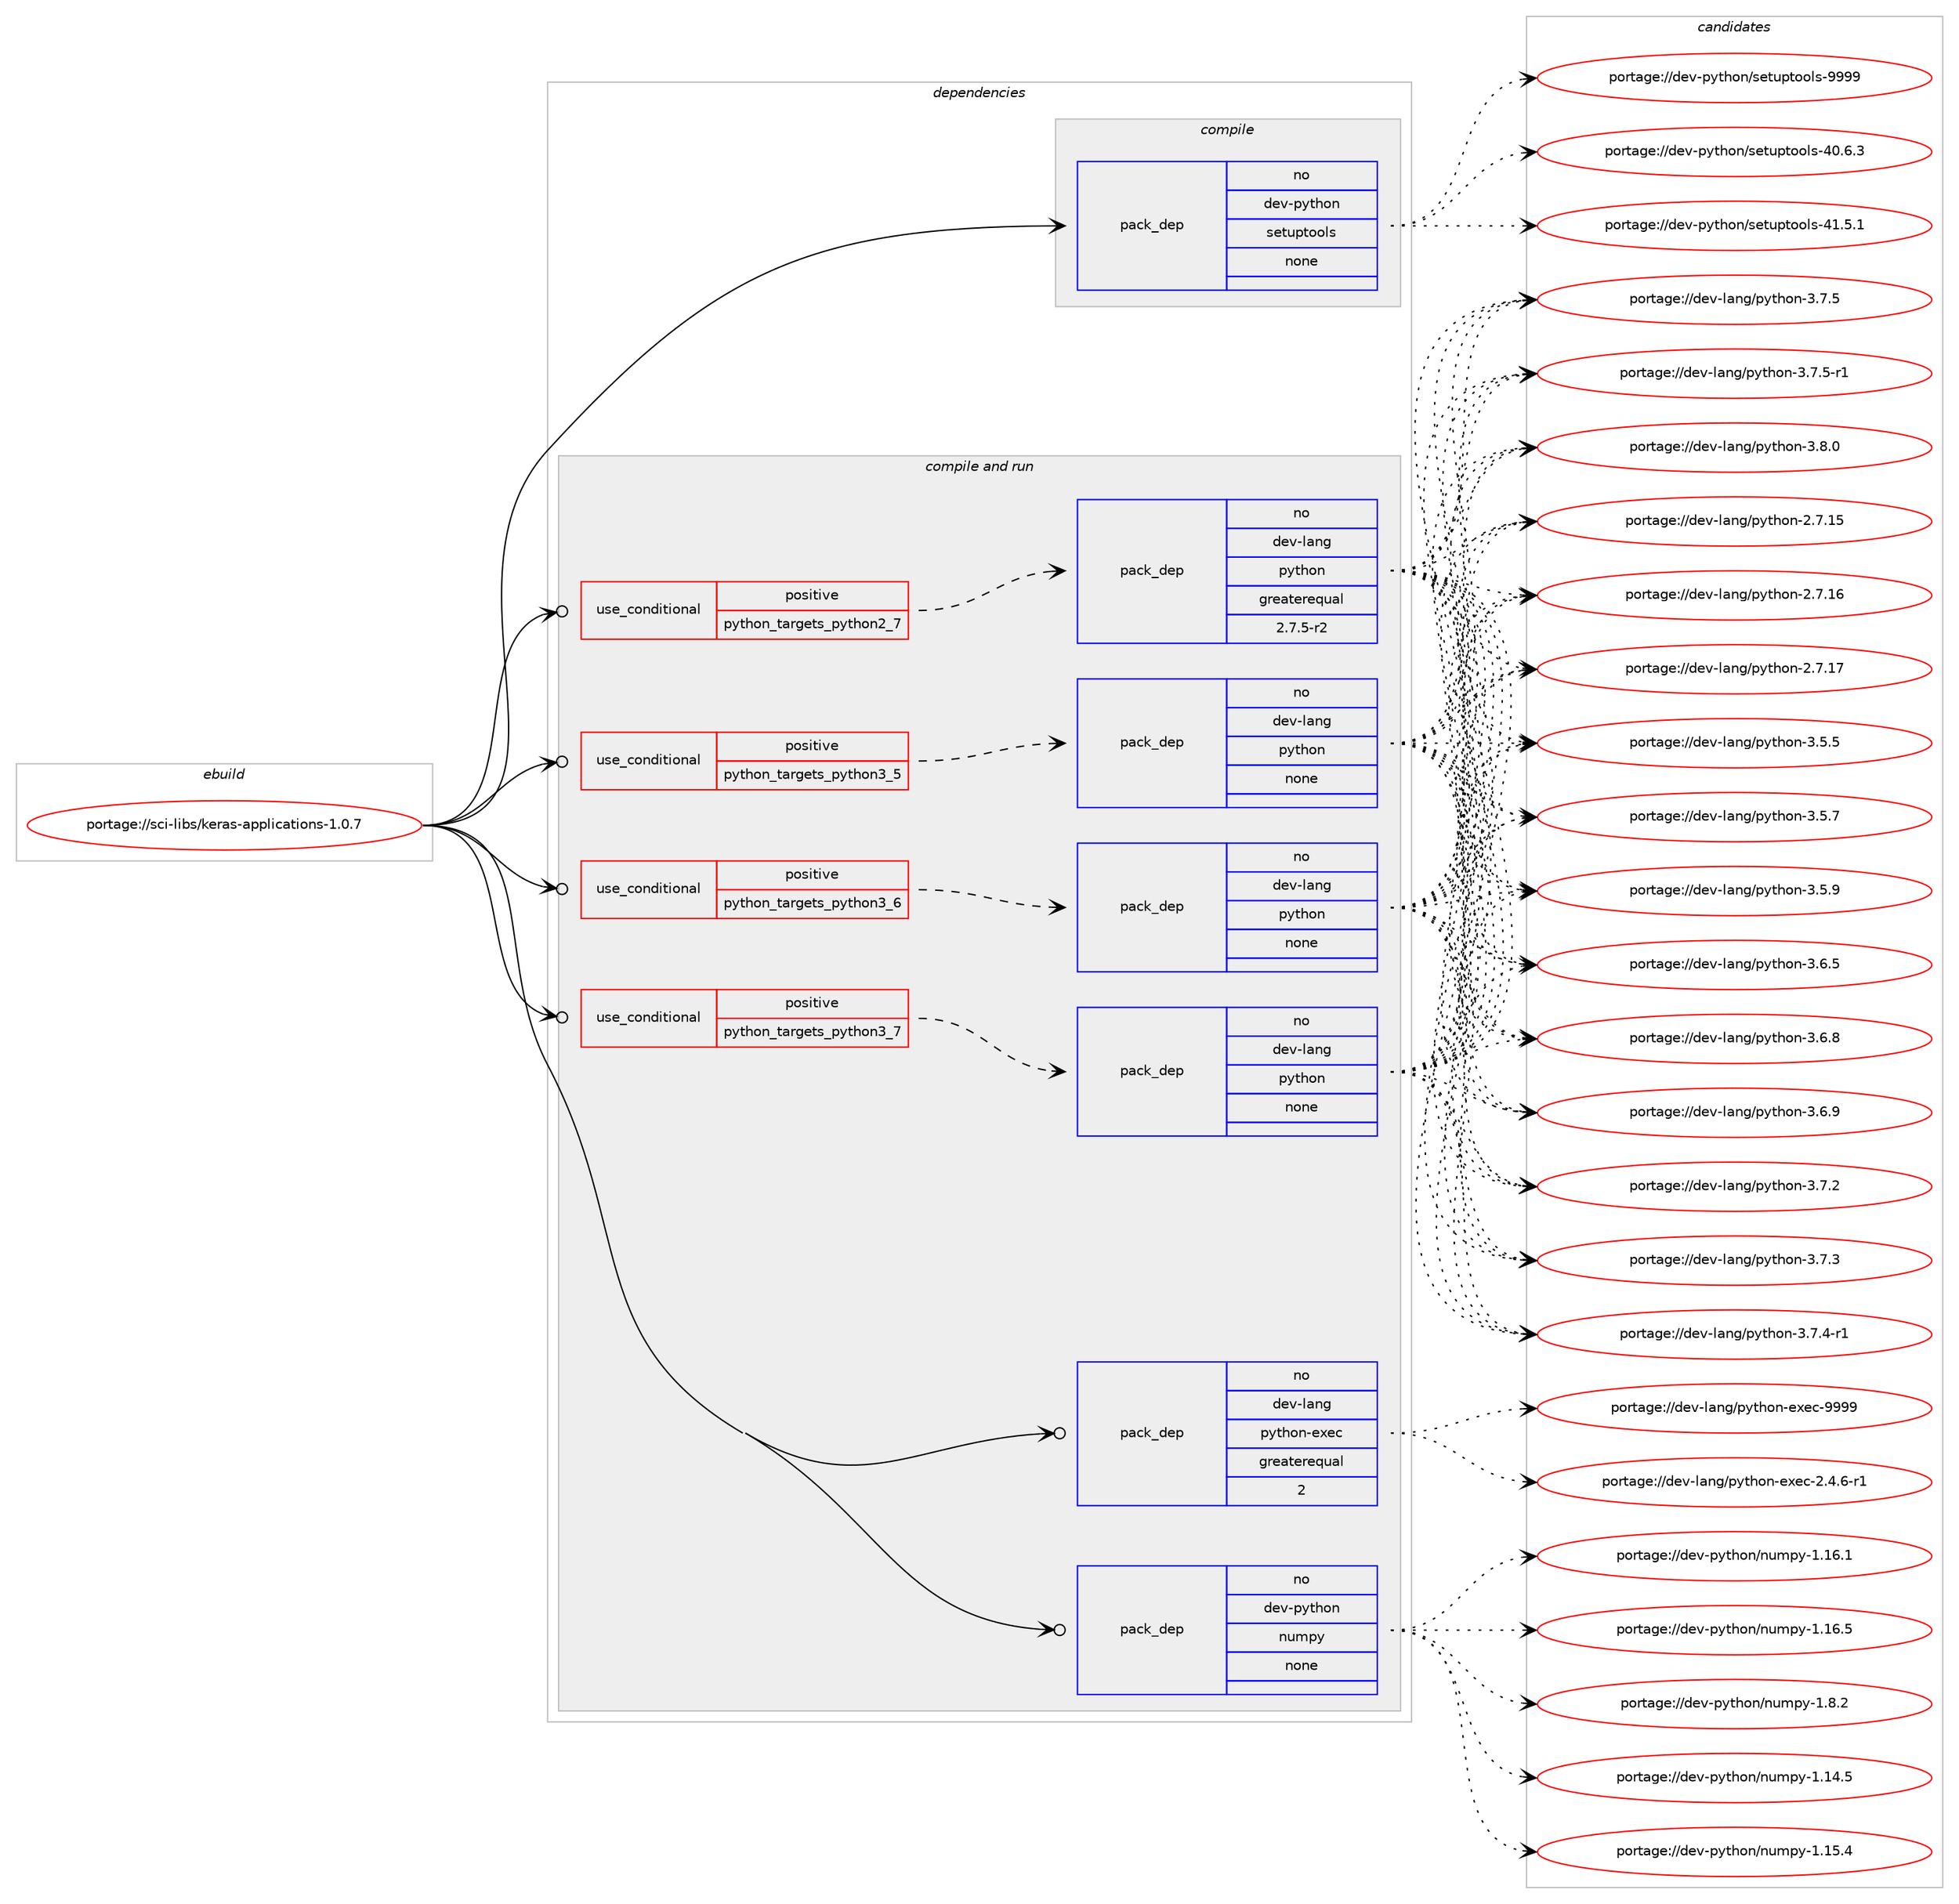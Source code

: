 digraph prolog {

# *************
# Graph options
# *************

newrank=true;
concentrate=true;
compound=true;
graph [rankdir=LR,fontname=Helvetica,fontsize=10,ranksep=1.5];#, ranksep=2.5, nodesep=0.2];
edge  [arrowhead=vee];
node  [fontname=Helvetica,fontsize=10];

# **********
# The ebuild
# **********

subgraph cluster_leftcol {
color=gray;
rank=same;
label=<<i>ebuild</i>>;
id [label="portage://sci-libs/keras-applications-1.0.7", color=red, width=4, href="../sci-libs/keras-applications-1.0.7.svg"];
}

# ****************
# The dependencies
# ****************

subgraph cluster_midcol {
color=gray;
label=<<i>dependencies</i>>;
subgraph cluster_compile {
fillcolor="#eeeeee";
style=filled;
label=<<i>compile</i>>;
subgraph pack287141 {
dependency390412 [label=<<TABLE BORDER="0" CELLBORDER="1" CELLSPACING="0" CELLPADDING="4" WIDTH="220"><TR><TD ROWSPAN="6" CELLPADDING="30">pack_dep</TD></TR><TR><TD WIDTH="110">no</TD></TR><TR><TD>dev-python</TD></TR><TR><TD>setuptools</TD></TR><TR><TD>none</TD></TR><TR><TD></TD></TR></TABLE>>, shape=none, color=blue];
}
id:e -> dependency390412:w [weight=20,style="solid",arrowhead="vee"];
}
subgraph cluster_compileandrun {
fillcolor="#eeeeee";
style=filled;
label=<<i>compile and run</i>>;
subgraph cond96647 {
dependency390413 [label=<<TABLE BORDER="0" CELLBORDER="1" CELLSPACING="0" CELLPADDING="4"><TR><TD ROWSPAN="3" CELLPADDING="10">use_conditional</TD></TR><TR><TD>positive</TD></TR><TR><TD>python_targets_python2_7</TD></TR></TABLE>>, shape=none, color=red];
subgraph pack287142 {
dependency390414 [label=<<TABLE BORDER="0" CELLBORDER="1" CELLSPACING="0" CELLPADDING="4" WIDTH="220"><TR><TD ROWSPAN="6" CELLPADDING="30">pack_dep</TD></TR><TR><TD WIDTH="110">no</TD></TR><TR><TD>dev-lang</TD></TR><TR><TD>python</TD></TR><TR><TD>greaterequal</TD></TR><TR><TD>2.7.5-r2</TD></TR></TABLE>>, shape=none, color=blue];
}
dependency390413:e -> dependency390414:w [weight=20,style="dashed",arrowhead="vee"];
}
id:e -> dependency390413:w [weight=20,style="solid",arrowhead="odotvee"];
subgraph cond96648 {
dependency390415 [label=<<TABLE BORDER="0" CELLBORDER="1" CELLSPACING="0" CELLPADDING="4"><TR><TD ROWSPAN="3" CELLPADDING="10">use_conditional</TD></TR><TR><TD>positive</TD></TR><TR><TD>python_targets_python3_5</TD></TR></TABLE>>, shape=none, color=red];
subgraph pack287143 {
dependency390416 [label=<<TABLE BORDER="0" CELLBORDER="1" CELLSPACING="0" CELLPADDING="4" WIDTH="220"><TR><TD ROWSPAN="6" CELLPADDING="30">pack_dep</TD></TR><TR><TD WIDTH="110">no</TD></TR><TR><TD>dev-lang</TD></TR><TR><TD>python</TD></TR><TR><TD>none</TD></TR><TR><TD></TD></TR></TABLE>>, shape=none, color=blue];
}
dependency390415:e -> dependency390416:w [weight=20,style="dashed",arrowhead="vee"];
}
id:e -> dependency390415:w [weight=20,style="solid",arrowhead="odotvee"];
subgraph cond96649 {
dependency390417 [label=<<TABLE BORDER="0" CELLBORDER="1" CELLSPACING="0" CELLPADDING="4"><TR><TD ROWSPAN="3" CELLPADDING="10">use_conditional</TD></TR><TR><TD>positive</TD></TR><TR><TD>python_targets_python3_6</TD></TR></TABLE>>, shape=none, color=red];
subgraph pack287144 {
dependency390418 [label=<<TABLE BORDER="0" CELLBORDER="1" CELLSPACING="0" CELLPADDING="4" WIDTH="220"><TR><TD ROWSPAN="6" CELLPADDING="30">pack_dep</TD></TR><TR><TD WIDTH="110">no</TD></TR><TR><TD>dev-lang</TD></TR><TR><TD>python</TD></TR><TR><TD>none</TD></TR><TR><TD></TD></TR></TABLE>>, shape=none, color=blue];
}
dependency390417:e -> dependency390418:w [weight=20,style="dashed",arrowhead="vee"];
}
id:e -> dependency390417:w [weight=20,style="solid",arrowhead="odotvee"];
subgraph cond96650 {
dependency390419 [label=<<TABLE BORDER="0" CELLBORDER="1" CELLSPACING="0" CELLPADDING="4"><TR><TD ROWSPAN="3" CELLPADDING="10">use_conditional</TD></TR><TR><TD>positive</TD></TR><TR><TD>python_targets_python3_7</TD></TR></TABLE>>, shape=none, color=red];
subgraph pack287145 {
dependency390420 [label=<<TABLE BORDER="0" CELLBORDER="1" CELLSPACING="0" CELLPADDING="4" WIDTH="220"><TR><TD ROWSPAN="6" CELLPADDING="30">pack_dep</TD></TR><TR><TD WIDTH="110">no</TD></TR><TR><TD>dev-lang</TD></TR><TR><TD>python</TD></TR><TR><TD>none</TD></TR><TR><TD></TD></TR></TABLE>>, shape=none, color=blue];
}
dependency390419:e -> dependency390420:w [weight=20,style="dashed",arrowhead="vee"];
}
id:e -> dependency390419:w [weight=20,style="solid",arrowhead="odotvee"];
subgraph pack287146 {
dependency390421 [label=<<TABLE BORDER="0" CELLBORDER="1" CELLSPACING="0" CELLPADDING="4" WIDTH="220"><TR><TD ROWSPAN="6" CELLPADDING="30">pack_dep</TD></TR><TR><TD WIDTH="110">no</TD></TR><TR><TD>dev-lang</TD></TR><TR><TD>python-exec</TD></TR><TR><TD>greaterequal</TD></TR><TR><TD>2</TD></TR></TABLE>>, shape=none, color=blue];
}
id:e -> dependency390421:w [weight=20,style="solid",arrowhead="odotvee"];
subgraph pack287147 {
dependency390422 [label=<<TABLE BORDER="0" CELLBORDER="1" CELLSPACING="0" CELLPADDING="4" WIDTH="220"><TR><TD ROWSPAN="6" CELLPADDING="30">pack_dep</TD></TR><TR><TD WIDTH="110">no</TD></TR><TR><TD>dev-python</TD></TR><TR><TD>numpy</TD></TR><TR><TD>none</TD></TR><TR><TD></TD></TR></TABLE>>, shape=none, color=blue];
}
id:e -> dependency390422:w [weight=20,style="solid",arrowhead="odotvee"];
}
subgraph cluster_run {
fillcolor="#eeeeee";
style=filled;
label=<<i>run</i>>;
}
}

# **************
# The candidates
# **************

subgraph cluster_choices {
rank=same;
color=gray;
label=<<i>candidates</i>>;

subgraph choice287141 {
color=black;
nodesep=1;
choiceportage100101118451121211161041111104711510111611711211611111110811545524846544651 [label="portage://dev-python/setuptools-40.6.3", color=red, width=4,href="../dev-python/setuptools-40.6.3.svg"];
choiceportage100101118451121211161041111104711510111611711211611111110811545524946534649 [label="portage://dev-python/setuptools-41.5.1", color=red, width=4,href="../dev-python/setuptools-41.5.1.svg"];
choiceportage10010111845112121116104111110471151011161171121161111111081154557575757 [label="portage://dev-python/setuptools-9999", color=red, width=4,href="../dev-python/setuptools-9999.svg"];
dependency390412:e -> choiceportage100101118451121211161041111104711510111611711211611111110811545524846544651:w [style=dotted,weight="100"];
dependency390412:e -> choiceportage100101118451121211161041111104711510111611711211611111110811545524946534649:w [style=dotted,weight="100"];
dependency390412:e -> choiceportage10010111845112121116104111110471151011161171121161111111081154557575757:w [style=dotted,weight="100"];
}
subgraph choice287142 {
color=black;
nodesep=1;
choiceportage10010111845108971101034711212111610411111045504655464953 [label="portage://dev-lang/python-2.7.15", color=red, width=4,href="../dev-lang/python-2.7.15.svg"];
choiceportage10010111845108971101034711212111610411111045504655464954 [label="portage://dev-lang/python-2.7.16", color=red, width=4,href="../dev-lang/python-2.7.16.svg"];
choiceportage10010111845108971101034711212111610411111045504655464955 [label="portage://dev-lang/python-2.7.17", color=red, width=4,href="../dev-lang/python-2.7.17.svg"];
choiceportage100101118451089711010347112121116104111110455146534653 [label="portage://dev-lang/python-3.5.5", color=red, width=4,href="../dev-lang/python-3.5.5.svg"];
choiceportage100101118451089711010347112121116104111110455146534655 [label="portage://dev-lang/python-3.5.7", color=red, width=4,href="../dev-lang/python-3.5.7.svg"];
choiceportage100101118451089711010347112121116104111110455146534657 [label="portage://dev-lang/python-3.5.9", color=red, width=4,href="../dev-lang/python-3.5.9.svg"];
choiceportage100101118451089711010347112121116104111110455146544653 [label="portage://dev-lang/python-3.6.5", color=red, width=4,href="../dev-lang/python-3.6.5.svg"];
choiceportage100101118451089711010347112121116104111110455146544656 [label="portage://dev-lang/python-3.6.8", color=red, width=4,href="../dev-lang/python-3.6.8.svg"];
choiceportage100101118451089711010347112121116104111110455146544657 [label="portage://dev-lang/python-3.6.9", color=red, width=4,href="../dev-lang/python-3.6.9.svg"];
choiceportage100101118451089711010347112121116104111110455146554650 [label="portage://dev-lang/python-3.7.2", color=red, width=4,href="../dev-lang/python-3.7.2.svg"];
choiceportage100101118451089711010347112121116104111110455146554651 [label="portage://dev-lang/python-3.7.3", color=red, width=4,href="../dev-lang/python-3.7.3.svg"];
choiceportage1001011184510897110103471121211161041111104551465546524511449 [label="portage://dev-lang/python-3.7.4-r1", color=red, width=4,href="../dev-lang/python-3.7.4-r1.svg"];
choiceportage100101118451089711010347112121116104111110455146554653 [label="portage://dev-lang/python-3.7.5", color=red, width=4,href="../dev-lang/python-3.7.5.svg"];
choiceportage1001011184510897110103471121211161041111104551465546534511449 [label="portage://dev-lang/python-3.7.5-r1", color=red, width=4,href="../dev-lang/python-3.7.5-r1.svg"];
choiceportage100101118451089711010347112121116104111110455146564648 [label="portage://dev-lang/python-3.8.0", color=red, width=4,href="../dev-lang/python-3.8.0.svg"];
dependency390414:e -> choiceportage10010111845108971101034711212111610411111045504655464953:w [style=dotted,weight="100"];
dependency390414:e -> choiceportage10010111845108971101034711212111610411111045504655464954:w [style=dotted,weight="100"];
dependency390414:e -> choiceportage10010111845108971101034711212111610411111045504655464955:w [style=dotted,weight="100"];
dependency390414:e -> choiceportage100101118451089711010347112121116104111110455146534653:w [style=dotted,weight="100"];
dependency390414:e -> choiceportage100101118451089711010347112121116104111110455146534655:w [style=dotted,weight="100"];
dependency390414:e -> choiceportage100101118451089711010347112121116104111110455146534657:w [style=dotted,weight="100"];
dependency390414:e -> choiceportage100101118451089711010347112121116104111110455146544653:w [style=dotted,weight="100"];
dependency390414:e -> choiceportage100101118451089711010347112121116104111110455146544656:w [style=dotted,weight="100"];
dependency390414:e -> choiceportage100101118451089711010347112121116104111110455146544657:w [style=dotted,weight="100"];
dependency390414:e -> choiceportage100101118451089711010347112121116104111110455146554650:w [style=dotted,weight="100"];
dependency390414:e -> choiceportage100101118451089711010347112121116104111110455146554651:w [style=dotted,weight="100"];
dependency390414:e -> choiceportage1001011184510897110103471121211161041111104551465546524511449:w [style=dotted,weight="100"];
dependency390414:e -> choiceportage100101118451089711010347112121116104111110455146554653:w [style=dotted,weight="100"];
dependency390414:e -> choiceportage1001011184510897110103471121211161041111104551465546534511449:w [style=dotted,weight="100"];
dependency390414:e -> choiceportage100101118451089711010347112121116104111110455146564648:w [style=dotted,weight="100"];
}
subgraph choice287143 {
color=black;
nodesep=1;
choiceportage10010111845108971101034711212111610411111045504655464953 [label="portage://dev-lang/python-2.7.15", color=red, width=4,href="../dev-lang/python-2.7.15.svg"];
choiceportage10010111845108971101034711212111610411111045504655464954 [label="portage://dev-lang/python-2.7.16", color=red, width=4,href="../dev-lang/python-2.7.16.svg"];
choiceportage10010111845108971101034711212111610411111045504655464955 [label="portage://dev-lang/python-2.7.17", color=red, width=4,href="../dev-lang/python-2.7.17.svg"];
choiceportage100101118451089711010347112121116104111110455146534653 [label="portage://dev-lang/python-3.5.5", color=red, width=4,href="../dev-lang/python-3.5.5.svg"];
choiceportage100101118451089711010347112121116104111110455146534655 [label="portage://dev-lang/python-3.5.7", color=red, width=4,href="../dev-lang/python-3.5.7.svg"];
choiceportage100101118451089711010347112121116104111110455146534657 [label="portage://dev-lang/python-3.5.9", color=red, width=4,href="../dev-lang/python-3.5.9.svg"];
choiceportage100101118451089711010347112121116104111110455146544653 [label="portage://dev-lang/python-3.6.5", color=red, width=4,href="../dev-lang/python-3.6.5.svg"];
choiceportage100101118451089711010347112121116104111110455146544656 [label="portage://dev-lang/python-3.6.8", color=red, width=4,href="../dev-lang/python-3.6.8.svg"];
choiceportage100101118451089711010347112121116104111110455146544657 [label="portage://dev-lang/python-3.6.9", color=red, width=4,href="../dev-lang/python-3.6.9.svg"];
choiceportage100101118451089711010347112121116104111110455146554650 [label="portage://dev-lang/python-3.7.2", color=red, width=4,href="../dev-lang/python-3.7.2.svg"];
choiceportage100101118451089711010347112121116104111110455146554651 [label="portage://dev-lang/python-3.7.3", color=red, width=4,href="../dev-lang/python-3.7.3.svg"];
choiceportage1001011184510897110103471121211161041111104551465546524511449 [label="portage://dev-lang/python-3.7.4-r1", color=red, width=4,href="../dev-lang/python-3.7.4-r1.svg"];
choiceportage100101118451089711010347112121116104111110455146554653 [label="portage://dev-lang/python-3.7.5", color=red, width=4,href="../dev-lang/python-3.7.5.svg"];
choiceportage1001011184510897110103471121211161041111104551465546534511449 [label="portage://dev-lang/python-3.7.5-r1", color=red, width=4,href="../dev-lang/python-3.7.5-r1.svg"];
choiceportage100101118451089711010347112121116104111110455146564648 [label="portage://dev-lang/python-3.8.0", color=red, width=4,href="../dev-lang/python-3.8.0.svg"];
dependency390416:e -> choiceportage10010111845108971101034711212111610411111045504655464953:w [style=dotted,weight="100"];
dependency390416:e -> choiceportage10010111845108971101034711212111610411111045504655464954:w [style=dotted,weight="100"];
dependency390416:e -> choiceportage10010111845108971101034711212111610411111045504655464955:w [style=dotted,weight="100"];
dependency390416:e -> choiceportage100101118451089711010347112121116104111110455146534653:w [style=dotted,weight="100"];
dependency390416:e -> choiceportage100101118451089711010347112121116104111110455146534655:w [style=dotted,weight="100"];
dependency390416:e -> choiceportage100101118451089711010347112121116104111110455146534657:w [style=dotted,weight="100"];
dependency390416:e -> choiceportage100101118451089711010347112121116104111110455146544653:w [style=dotted,weight="100"];
dependency390416:e -> choiceportage100101118451089711010347112121116104111110455146544656:w [style=dotted,weight="100"];
dependency390416:e -> choiceportage100101118451089711010347112121116104111110455146544657:w [style=dotted,weight="100"];
dependency390416:e -> choiceportage100101118451089711010347112121116104111110455146554650:w [style=dotted,weight="100"];
dependency390416:e -> choiceportage100101118451089711010347112121116104111110455146554651:w [style=dotted,weight="100"];
dependency390416:e -> choiceportage1001011184510897110103471121211161041111104551465546524511449:w [style=dotted,weight="100"];
dependency390416:e -> choiceportage100101118451089711010347112121116104111110455146554653:w [style=dotted,weight="100"];
dependency390416:e -> choiceportage1001011184510897110103471121211161041111104551465546534511449:w [style=dotted,weight="100"];
dependency390416:e -> choiceportage100101118451089711010347112121116104111110455146564648:w [style=dotted,weight="100"];
}
subgraph choice287144 {
color=black;
nodesep=1;
choiceportage10010111845108971101034711212111610411111045504655464953 [label="portage://dev-lang/python-2.7.15", color=red, width=4,href="../dev-lang/python-2.7.15.svg"];
choiceportage10010111845108971101034711212111610411111045504655464954 [label="portage://dev-lang/python-2.7.16", color=red, width=4,href="../dev-lang/python-2.7.16.svg"];
choiceportage10010111845108971101034711212111610411111045504655464955 [label="portage://dev-lang/python-2.7.17", color=red, width=4,href="../dev-lang/python-2.7.17.svg"];
choiceportage100101118451089711010347112121116104111110455146534653 [label="portage://dev-lang/python-3.5.5", color=red, width=4,href="../dev-lang/python-3.5.5.svg"];
choiceportage100101118451089711010347112121116104111110455146534655 [label="portage://dev-lang/python-3.5.7", color=red, width=4,href="../dev-lang/python-3.5.7.svg"];
choiceportage100101118451089711010347112121116104111110455146534657 [label="portage://dev-lang/python-3.5.9", color=red, width=4,href="../dev-lang/python-3.5.9.svg"];
choiceportage100101118451089711010347112121116104111110455146544653 [label="portage://dev-lang/python-3.6.5", color=red, width=4,href="../dev-lang/python-3.6.5.svg"];
choiceportage100101118451089711010347112121116104111110455146544656 [label="portage://dev-lang/python-3.6.8", color=red, width=4,href="../dev-lang/python-3.6.8.svg"];
choiceportage100101118451089711010347112121116104111110455146544657 [label="portage://dev-lang/python-3.6.9", color=red, width=4,href="../dev-lang/python-3.6.9.svg"];
choiceportage100101118451089711010347112121116104111110455146554650 [label="portage://dev-lang/python-3.7.2", color=red, width=4,href="../dev-lang/python-3.7.2.svg"];
choiceportage100101118451089711010347112121116104111110455146554651 [label="portage://dev-lang/python-3.7.3", color=red, width=4,href="../dev-lang/python-3.7.3.svg"];
choiceportage1001011184510897110103471121211161041111104551465546524511449 [label="portage://dev-lang/python-3.7.4-r1", color=red, width=4,href="../dev-lang/python-3.7.4-r1.svg"];
choiceportage100101118451089711010347112121116104111110455146554653 [label="portage://dev-lang/python-3.7.5", color=red, width=4,href="../dev-lang/python-3.7.5.svg"];
choiceportage1001011184510897110103471121211161041111104551465546534511449 [label="portage://dev-lang/python-3.7.5-r1", color=red, width=4,href="../dev-lang/python-3.7.5-r1.svg"];
choiceportage100101118451089711010347112121116104111110455146564648 [label="portage://dev-lang/python-3.8.0", color=red, width=4,href="../dev-lang/python-3.8.0.svg"];
dependency390418:e -> choiceportage10010111845108971101034711212111610411111045504655464953:w [style=dotted,weight="100"];
dependency390418:e -> choiceportage10010111845108971101034711212111610411111045504655464954:w [style=dotted,weight="100"];
dependency390418:e -> choiceportage10010111845108971101034711212111610411111045504655464955:w [style=dotted,weight="100"];
dependency390418:e -> choiceportage100101118451089711010347112121116104111110455146534653:w [style=dotted,weight="100"];
dependency390418:e -> choiceportage100101118451089711010347112121116104111110455146534655:w [style=dotted,weight="100"];
dependency390418:e -> choiceportage100101118451089711010347112121116104111110455146534657:w [style=dotted,weight="100"];
dependency390418:e -> choiceportage100101118451089711010347112121116104111110455146544653:w [style=dotted,weight="100"];
dependency390418:e -> choiceportage100101118451089711010347112121116104111110455146544656:w [style=dotted,weight="100"];
dependency390418:e -> choiceportage100101118451089711010347112121116104111110455146544657:w [style=dotted,weight="100"];
dependency390418:e -> choiceportage100101118451089711010347112121116104111110455146554650:w [style=dotted,weight="100"];
dependency390418:e -> choiceportage100101118451089711010347112121116104111110455146554651:w [style=dotted,weight="100"];
dependency390418:e -> choiceportage1001011184510897110103471121211161041111104551465546524511449:w [style=dotted,weight="100"];
dependency390418:e -> choiceportage100101118451089711010347112121116104111110455146554653:w [style=dotted,weight="100"];
dependency390418:e -> choiceportage1001011184510897110103471121211161041111104551465546534511449:w [style=dotted,weight="100"];
dependency390418:e -> choiceportage100101118451089711010347112121116104111110455146564648:w [style=dotted,weight="100"];
}
subgraph choice287145 {
color=black;
nodesep=1;
choiceportage10010111845108971101034711212111610411111045504655464953 [label="portage://dev-lang/python-2.7.15", color=red, width=4,href="../dev-lang/python-2.7.15.svg"];
choiceportage10010111845108971101034711212111610411111045504655464954 [label="portage://dev-lang/python-2.7.16", color=red, width=4,href="../dev-lang/python-2.7.16.svg"];
choiceportage10010111845108971101034711212111610411111045504655464955 [label="portage://dev-lang/python-2.7.17", color=red, width=4,href="../dev-lang/python-2.7.17.svg"];
choiceportage100101118451089711010347112121116104111110455146534653 [label="portage://dev-lang/python-3.5.5", color=red, width=4,href="../dev-lang/python-3.5.5.svg"];
choiceportage100101118451089711010347112121116104111110455146534655 [label="portage://dev-lang/python-3.5.7", color=red, width=4,href="../dev-lang/python-3.5.7.svg"];
choiceportage100101118451089711010347112121116104111110455146534657 [label="portage://dev-lang/python-3.5.9", color=red, width=4,href="../dev-lang/python-3.5.9.svg"];
choiceportage100101118451089711010347112121116104111110455146544653 [label="portage://dev-lang/python-3.6.5", color=red, width=4,href="../dev-lang/python-3.6.5.svg"];
choiceportage100101118451089711010347112121116104111110455146544656 [label="portage://dev-lang/python-3.6.8", color=red, width=4,href="../dev-lang/python-3.6.8.svg"];
choiceportage100101118451089711010347112121116104111110455146544657 [label="portage://dev-lang/python-3.6.9", color=red, width=4,href="../dev-lang/python-3.6.9.svg"];
choiceportage100101118451089711010347112121116104111110455146554650 [label="portage://dev-lang/python-3.7.2", color=red, width=4,href="../dev-lang/python-3.7.2.svg"];
choiceportage100101118451089711010347112121116104111110455146554651 [label="portage://dev-lang/python-3.7.3", color=red, width=4,href="../dev-lang/python-3.7.3.svg"];
choiceportage1001011184510897110103471121211161041111104551465546524511449 [label="portage://dev-lang/python-3.7.4-r1", color=red, width=4,href="../dev-lang/python-3.7.4-r1.svg"];
choiceportage100101118451089711010347112121116104111110455146554653 [label="portage://dev-lang/python-3.7.5", color=red, width=4,href="../dev-lang/python-3.7.5.svg"];
choiceportage1001011184510897110103471121211161041111104551465546534511449 [label="portage://dev-lang/python-3.7.5-r1", color=red, width=4,href="../dev-lang/python-3.7.5-r1.svg"];
choiceportage100101118451089711010347112121116104111110455146564648 [label="portage://dev-lang/python-3.8.0", color=red, width=4,href="../dev-lang/python-3.8.0.svg"];
dependency390420:e -> choiceportage10010111845108971101034711212111610411111045504655464953:w [style=dotted,weight="100"];
dependency390420:e -> choiceportage10010111845108971101034711212111610411111045504655464954:w [style=dotted,weight="100"];
dependency390420:e -> choiceportage10010111845108971101034711212111610411111045504655464955:w [style=dotted,weight="100"];
dependency390420:e -> choiceportage100101118451089711010347112121116104111110455146534653:w [style=dotted,weight="100"];
dependency390420:e -> choiceportage100101118451089711010347112121116104111110455146534655:w [style=dotted,weight="100"];
dependency390420:e -> choiceportage100101118451089711010347112121116104111110455146534657:w [style=dotted,weight="100"];
dependency390420:e -> choiceportage100101118451089711010347112121116104111110455146544653:w [style=dotted,weight="100"];
dependency390420:e -> choiceportage100101118451089711010347112121116104111110455146544656:w [style=dotted,weight="100"];
dependency390420:e -> choiceportage100101118451089711010347112121116104111110455146544657:w [style=dotted,weight="100"];
dependency390420:e -> choiceportage100101118451089711010347112121116104111110455146554650:w [style=dotted,weight="100"];
dependency390420:e -> choiceportage100101118451089711010347112121116104111110455146554651:w [style=dotted,weight="100"];
dependency390420:e -> choiceportage1001011184510897110103471121211161041111104551465546524511449:w [style=dotted,weight="100"];
dependency390420:e -> choiceportage100101118451089711010347112121116104111110455146554653:w [style=dotted,weight="100"];
dependency390420:e -> choiceportage1001011184510897110103471121211161041111104551465546534511449:w [style=dotted,weight="100"];
dependency390420:e -> choiceportage100101118451089711010347112121116104111110455146564648:w [style=dotted,weight="100"];
}
subgraph choice287146 {
color=black;
nodesep=1;
choiceportage10010111845108971101034711212111610411111045101120101994550465246544511449 [label="portage://dev-lang/python-exec-2.4.6-r1", color=red, width=4,href="../dev-lang/python-exec-2.4.6-r1.svg"];
choiceportage10010111845108971101034711212111610411111045101120101994557575757 [label="portage://dev-lang/python-exec-9999", color=red, width=4,href="../dev-lang/python-exec-9999.svg"];
dependency390421:e -> choiceportage10010111845108971101034711212111610411111045101120101994550465246544511449:w [style=dotted,weight="100"];
dependency390421:e -> choiceportage10010111845108971101034711212111610411111045101120101994557575757:w [style=dotted,weight="100"];
}
subgraph choice287147 {
color=black;
nodesep=1;
choiceportage100101118451121211161041111104711011710911212145494649524653 [label="portage://dev-python/numpy-1.14.5", color=red, width=4,href="../dev-python/numpy-1.14.5.svg"];
choiceportage100101118451121211161041111104711011710911212145494649534652 [label="portage://dev-python/numpy-1.15.4", color=red, width=4,href="../dev-python/numpy-1.15.4.svg"];
choiceportage100101118451121211161041111104711011710911212145494649544649 [label="portage://dev-python/numpy-1.16.1", color=red, width=4,href="../dev-python/numpy-1.16.1.svg"];
choiceportage100101118451121211161041111104711011710911212145494649544653 [label="portage://dev-python/numpy-1.16.5", color=red, width=4,href="../dev-python/numpy-1.16.5.svg"];
choiceportage1001011184511212111610411111047110117109112121454946564650 [label="portage://dev-python/numpy-1.8.2", color=red, width=4,href="../dev-python/numpy-1.8.2.svg"];
dependency390422:e -> choiceportage100101118451121211161041111104711011710911212145494649524653:w [style=dotted,weight="100"];
dependency390422:e -> choiceportage100101118451121211161041111104711011710911212145494649534652:w [style=dotted,weight="100"];
dependency390422:e -> choiceportage100101118451121211161041111104711011710911212145494649544649:w [style=dotted,weight="100"];
dependency390422:e -> choiceportage100101118451121211161041111104711011710911212145494649544653:w [style=dotted,weight="100"];
dependency390422:e -> choiceportage1001011184511212111610411111047110117109112121454946564650:w [style=dotted,weight="100"];
}
}

}
